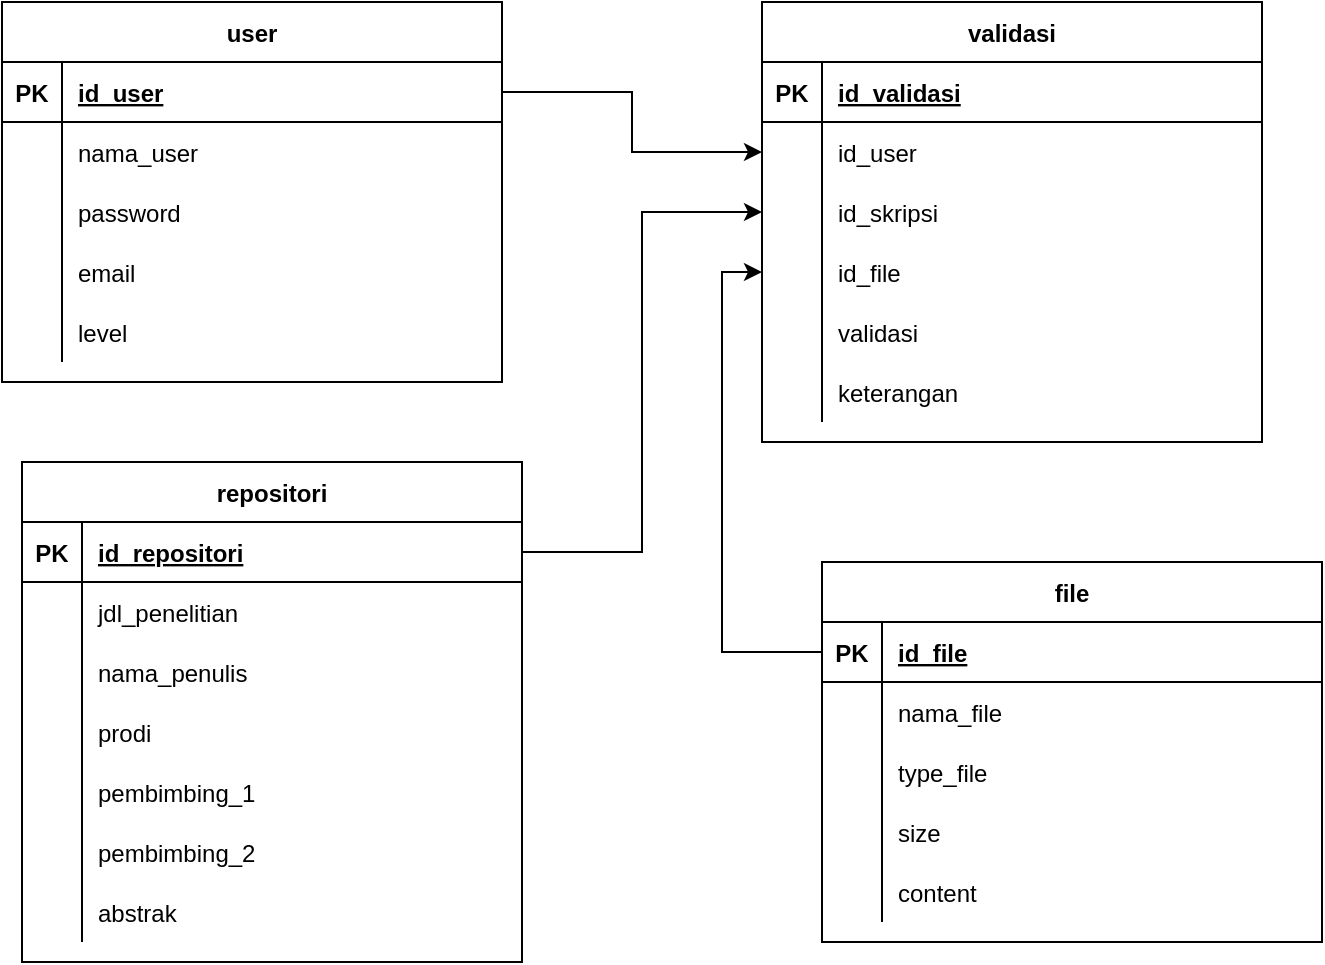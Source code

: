 <mxfile version="15.0.3" type="github">
  <diagram id="R2lEEEUBdFMjLlhIrx00" name="Page-1">
    <mxGraphModel dx="806" dy="522" grid="1" gridSize="10" guides="1" tooltips="1" connect="1" arrows="1" fold="1" page="1" pageScale="1" pageWidth="850" pageHeight="1100" math="0" shadow="0" extFonts="Permanent Marker^https://fonts.googleapis.com/css?family=Permanent+Marker">
      <root>
        <mxCell id="0" />
        <mxCell id="1" parent="0" />
        <mxCell id="C-vyLk0tnHw3VtMMgP7b-2" value="validasi" style="shape=table;startSize=30;container=1;collapsible=1;childLayout=tableLayout;fixedRows=1;rowLines=0;fontStyle=1;align=center;resizeLast=1;" parent="1" vertex="1">
          <mxGeometry x="500" y="120" width="250" height="220" as="geometry" />
        </mxCell>
        <mxCell id="C-vyLk0tnHw3VtMMgP7b-3" value="" style="shape=partialRectangle;collapsible=0;dropTarget=0;pointerEvents=0;fillColor=none;points=[[0,0.5],[1,0.5]];portConstraint=eastwest;top=0;left=0;right=0;bottom=1;" parent="C-vyLk0tnHw3VtMMgP7b-2" vertex="1">
          <mxGeometry y="30" width="250" height="30" as="geometry" />
        </mxCell>
        <mxCell id="C-vyLk0tnHw3VtMMgP7b-4" value="PK" style="shape=partialRectangle;overflow=hidden;connectable=0;fillColor=none;top=0;left=0;bottom=0;right=0;fontStyle=1;" parent="C-vyLk0tnHw3VtMMgP7b-3" vertex="1">
          <mxGeometry width="30" height="30" as="geometry" />
        </mxCell>
        <mxCell id="C-vyLk0tnHw3VtMMgP7b-5" value="id_validasi" style="shape=partialRectangle;overflow=hidden;connectable=0;fillColor=none;top=0;left=0;bottom=0;right=0;align=left;spacingLeft=6;fontStyle=5;" parent="C-vyLk0tnHw3VtMMgP7b-3" vertex="1">
          <mxGeometry x="30" width="220" height="30" as="geometry" />
        </mxCell>
        <mxCell id="JtGjOE6p_e_jFeNWXsGq-41" style="shape=partialRectangle;collapsible=0;dropTarget=0;pointerEvents=0;fillColor=none;points=[[0,0.5],[1,0.5]];portConstraint=eastwest;top=0;left=0;right=0;bottom=0;" parent="C-vyLk0tnHw3VtMMgP7b-2" vertex="1">
          <mxGeometry y="60" width="250" height="30" as="geometry" />
        </mxCell>
        <mxCell id="JtGjOE6p_e_jFeNWXsGq-42" style="shape=partialRectangle;overflow=hidden;connectable=0;fillColor=none;top=0;left=0;bottom=0;right=0;" parent="JtGjOE6p_e_jFeNWXsGq-41" vertex="1">
          <mxGeometry width="30" height="30" as="geometry" />
        </mxCell>
        <mxCell id="JtGjOE6p_e_jFeNWXsGq-43" value="id_user" style="shape=partialRectangle;overflow=hidden;connectable=0;fillColor=none;top=0;left=0;bottom=0;right=0;align=left;spacingLeft=6;" parent="JtGjOE6p_e_jFeNWXsGq-41" vertex="1">
          <mxGeometry x="30" width="220" height="30" as="geometry" />
        </mxCell>
        <mxCell id="C-vyLk0tnHw3VtMMgP7b-6" value="" style="shape=partialRectangle;collapsible=0;dropTarget=0;pointerEvents=0;fillColor=none;points=[[0,0.5],[1,0.5]];portConstraint=eastwest;top=0;left=0;right=0;bottom=0;" parent="C-vyLk0tnHw3VtMMgP7b-2" vertex="1">
          <mxGeometry y="90" width="250" height="30" as="geometry" />
        </mxCell>
        <mxCell id="C-vyLk0tnHw3VtMMgP7b-7" value="" style="shape=partialRectangle;overflow=hidden;connectable=0;fillColor=none;top=0;left=0;bottom=0;right=0;" parent="C-vyLk0tnHw3VtMMgP7b-6" vertex="1">
          <mxGeometry width="30" height="30" as="geometry" />
        </mxCell>
        <mxCell id="C-vyLk0tnHw3VtMMgP7b-8" value="id_skripsi" style="shape=partialRectangle;overflow=hidden;connectable=0;fillColor=none;top=0;left=0;bottom=0;right=0;align=left;spacingLeft=6;" parent="C-vyLk0tnHw3VtMMgP7b-6" vertex="1">
          <mxGeometry x="30" width="220" height="30" as="geometry" />
        </mxCell>
        <mxCell id="C-vyLk0tnHw3VtMMgP7b-9" value="" style="shape=partialRectangle;collapsible=0;dropTarget=0;pointerEvents=0;fillColor=none;points=[[0,0.5],[1,0.5]];portConstraint=eastwest;top=0;left=0;right=0;bottom=0;" parent="C-vyLk0tnHw3VtMMgP7b-2" vertex="1">
          <mxGeometry y="120" width="250" height="30" as="geometry" />
        </mxCell>
        <mxCell id="C-vyLk0tnHw3VtMMgP7b-10" value="" style="shape=partialRectangle;overflow=hidden;connectable=0;fillColor=none;top=0;left=0;bottom=0;right=0;" parent="C-vyLk0tnHw3VtMMgP7b-9" vertex="1">
          <mxGeometry width="30" height="30" as="geometry" />
        </mxCell>
        <mxCell id="C-vyLk0tnHw3VtMMgP7b-11" value="id_file" style="shape=partialRectangle;overflow=hidden;connectable=0;fillColor=none;top=0;left=0;bottom=0;right=0;align=left;spacingLeft=6;" parent="C-vyLk0tnHw3VtMMgP7b-9" vertex="1">
          <mxGeometry x="30" width="220" height="30" as="geometry" />
        </mxCell>
        <mxCell id="JtGjOE6p_e_jFeNWXsGq-44" style="shape=partialRectangle;collapsible=0;dropTarget=0;pointerEvents=0;fillColor=none;points=[[0,0.5],[1,0.5]];portConstraint=eastwest;top=0;left=0;right=0;bottom=0;" parent="C-vyLk0tnHw3VtMMgP7b-2" vertex="1">
          <mxGeometry y="150" width="250" height="30" as="geometry" />
        </mxCell>
        <mxCell id="JtGjOE6p_e_jFeNWXsGq-45" style="shape=partialRectangle;overflow=hidden;connectable=0;fillColor=none;top=0;left=0;bottom=0;right=0;" parent="JtGjOE6p_e_jFeNWXsGq-44" vertex="1">
          <mxGeometry width="30" height="30" as="geometry" />
        </mxCell>
        <mxCell id="JtGjOE6p_e_jFeNWXsGq-46" value="validasi" style="shape=partialRectangle;overflow=hidden;connectable=0;fillColor=none;top=0;left=0;bottom=0;right=0;align=left;spacingLeft=6;" parent="JtGjOE6p_e_jFeNWXsGq-44" vertex="1">
          <mxGeometry x="30" width="220" height="30" as="geometry" />
        </mxCell>
        <mxCell id="JtGjOE6p_e_jFeNWXsGq-47" style="shape=partialRectangle;collapsible=0;dropTarget=0;pointerEvents=0;fillColor=none;points=[[0,0.5],[1,0.5]];portConstraint=eastwest;top=0;left=0;right=0;bottom=0;" parent="C-vyLk0tnHw3VtMMgP7b-2" vertex="1">
          <mxGeometry y="180" width="250" height="30" as="geometry" />
        </mxCell>
        <mxCell id="JtGjOE6p_e_jFeNWXsGq-48" style="shape=partialRectangle;overflow=hidden;connectable=0;fillColor=none;top=0;left=0;bottom=0;right=0;" parent="JtGjOE6p_e_jFeNWXsGq-47" vertex="1">
          <mxGeometry width="30" height="30" as="geometry" />
        </mxCell>
        <mxCell id="JtGjOE6p_e_jFeNWXsGq-49" style="shape=partialRectangle;overflow=hidden;connectable=0;fillColor=none;top=0;left=0;bottom=0;right=0;align=left;spacingLeft=6;" parent="JtGjOE6p_e_jFeNWXsGq-47" vertex="1">
          <mxGeometry x="30" width="220" height="30" as="geometry" />
        </mxCell>
        <mxCell id="C-vyLk0tnHw3VtMMgP7b-13" value="file" style="shape=table;startSize=30;container=1;collapsible=1;childLayout=tableLayout;fixedRows=1;rowLines=0;fontStyle=1;align=center;resizeLast=1;" parent="1" vertex="1">
          <mxGeometry x="530" y="400" width="250" height="190" as="geometry" />
        </mxCell>
        <mxCell id="C-vyLk0tnHw3VtMMgP7b-14" value="" style="shape=partialRectangle;collapsible=0;dropTarget=0;pointerEvents=0;fillColor=none;points=[[0,0.5],[1,0.5]];portConstraint=eastwest;top=0;left=0;right=0;bottom=1;" parent="C-vyLk0tnHw3VtMMgP7b-13" vertex="1">
          <mxGeometry y="30" width="250" height="30" as="geometry" />
        </mxCell>
        <mxCell id="C-vyLk0tnHw3VtMMgP7b-15" value="PK" style="shape=partialRectangle;overflow=hidden;connectable=0;fillColor=none;top=0;left=0;bottom=0;right=0;fontStyle=1;" parent="C-vyLk0tnHw3VtMMgP7b-14" vertex="1">
          <mxGeometry width="30" height="30" as="geometry" />
        </mxCell>
        <mxCell id="C-vyLk0tnHw3VtMMgP7b-16" value="id_file" style="shape=partialRectangle;overflow=hidden;connectable=0;fillColor=none;top=0;left=0;bottom=0;right=0;align=left;spacingLeft=6;fontStyle=5;" parent="C-vyLk0tnHw3VtMMgP7b-14" vertex="1">
          <mxGeometry x="30" width="220" height="30" as="geometry" />
        </mxCell>
        <mxCell id="C-vyLk0tnHw3VtMMgP7b-17" value="" style="shape=partialRectangle;collapsible=0;dropTarget=0;pointerEvents=0;fillColor=none;points=[[0,0.5],[1,0.5]];portConstraint=eastwest;top=0;left=0;right=0;bottom=0;" parent="C-vyLk0tnHw3VtMMgP7b-13" vertex="1">
          <mxGeometry y="60" width="250" height="30" as="geometry" />
        </mxCell>
        <mxCell id="C-vyLk0tnHw3VtMMgP7b-18" value="" style="shape=partialRectangle;overflow=hidden;connectable=0;fillColor=none;top=0;left=0;bottom=0;right=0;" parent="C-vyLk0tnHw3VtMMgP7b-17" vertex="1">
          <mxGeometry width="30" height="30" as="geometry" />
        </mxCell>
        <mxCell id="C-vyLk0tnHw3VtMMgP7b-19" value="nama_file" style="shape=partialRectangle;overflow=hidden;connectable=0;fillColor=none;top=0;left=0;bottom=0;right=0;align=left;spacingLeft=6;" parent="C-vyLk0tnHw3VtMMgP7b-17" vertex="1">
          <mxGeometry x="30" width="220" height="30" as="geometry" />
        </mxCell>
        <mxCell id="C-vyLk0tnHw3VtMMgP7b-20" value="" style="shape=partialRectangle;collapsible=0;dropTarget=0;pointerEvents=0;fillColor=none;points=[[0,0.5],[1,0.5]];portConstraint=eastwest;top=0;left=0;right=0;bottom=0;" parent="C-vyLk0tnHw3VtMMgP7b-13" vertex="1">
          <mxGeometry y="90" width="250" height="30" as="geometry" />
        </mxCell>
        <mxCell id="C-vyLk0tnHw3VtMMgP7b-21" value="" style="shape=partialRectangle;overflow=hidden;connectable=0;fillColor=none;top=0;left=0;bottom=0;right=0;" parent="C-vyLk0tnHw3VtMMgP7b-20" vertex="1">
          <mxGeometry width="30" height="30" as="geometry" />
        </mxCell>
        <mxCell id="C-vyLk0tnHw3VtMMgP7b-22" value="type_file" style="shape=partialRectangle;overflow=hidden;connectable=0;fillColor=none;top=0;left=0;bottom=0;right=0;align=left;spacingLeft=6;" parent="C-vyLk0tnHw3VtMMgP7b-20" vertex="1">
          <mxGeometry x="30" width="220" height="30" as="geometry" />
        </mxCell>
        <mxCell id="JtGjOE6p_e_jFeNWXsGq-38" style="shape=partialRectangle;collapsible=0;dropTarget=0;pointerEvents=0;fillColor=none;points=[[0,0.5],[1,0.5]];portConstraint=eastwest;top=0;left=0;right=0;bottom=0;" parent="C-vyLk0tnHw3VtMMgP7b-13" vertex="1">
          <mxGeometry y="120" width="250" height="30" as="geometry" />
        </mxCell>
        <mxCell id="JtGjOE6p_e_jFeNWXsGq-39" style="shape=partialRectangle;overflow=hidden;connectable=0;fillColor=none;top=0;left=0;bottom=0;right=0;" parent="JtGjOE6p_e_jFeNWXsGq-38" vertex="1">
          <mxGeometry width="30" height="30" as="geometry" />
        </mxCell>
        <mxCell id="JtGjOE6p_e_jFeNWXsGq-40" value="size" style="shape=partialRectangle;overflow=hidden;connectable=0;fillColor=none;top=0;left=0;bottom=0;right=0;align=left;spacingLeft=6;" parent="JtGjOE6p_e_jFeNWXsGq-38" vertex="1">
          <mxGeometry x="30" width="220" height="30" as="geometry" />
        </mxCell>
        <mxCell id="JtGjOE6p_e_jFeNWXsGq-35" style="shape=partialRectangle;collapsible=0;dropTarget=0;pointerEvents=0;fillColor=none;points=[[0,0.5],[1,0.5]];portConstraint=eastwest;top=0;left=0;right=0;bottom=0;" parent="C-vyLk0tnHw3VtMMgP7b-13" vertex="1">
          <mxGeometry y="150" width="250" height="30" as="geometry" />
        </mxCell>
        <mxCell id="JtGjOE6p_e_jFeNWXsGq-36" style="shape=partialRectangle;overflow=hidden;connectable=0;fillColor=none;top=0;left=0;bottom=0;right=0;" parent="JtGjOE6p_e_jFeNWXsGq-35" vertex="1">
          <mxGeometry width="30" height="30" as="geometry" />
        </mxCell>
        <mxCell id="JtGjOE6p_e_jFeNWXsGq-37" value="content" style="shape=partialRectangle;overflow=hidden;connectable=0;fillColor=none;top=0;left=0;bottom=0;right=0;align=left;spacingLeft=6;" parent="JtGjOE6p_e_jFeNWXsGq-35" vertex="1">
          <mxGeometry x="30" width="220" height="30" as="geometry" />
        </mxCell>
        <mxCell id="C-vyLk0tnHw3VtMMgP7b-23" value="user" style="shape=table;startSize=30;container=1;collapsible=1;childLayout=tableLayout;fixedRows=1;rowLines=0;fontStyle=1;align=center;resizeLast=1;" parent="1" vertex="1">
          <mxGeometry x="120" y="120" width="250" height="190" as="geometry" />
        </mxCell>
        <mxCell id="C-vyLk0tnHw3VtMMgP7b-24" value="" style="shape=partialRectangle;collapsible=0;dropTarget=0;pointerEvents=0;fillColor=none;points=[[0,0.5],[1,0.5]];portConstraint=eastwest;top=0;left=0;right=0;bottom=1;" parent="C-vyLk0tnHw3VtMMgP7b-23" vertex="1">
          <mxGeometry y="30" width="250" height="30" as="geometry" />
        </mxCell>
        <mxCell id="C-vyLk0tnHw3VtMMgP7b-25" value="PK" style="shape=partialRectangle;overflow=hidden;connectable=0;fillColor=none;top=0;left=0;bottom=0;right=0;fontStyle=1;" parent="C-vyLk0tnHw3VtMMgP7b-24" vertex="1">
          <mxGeometry width="30" height="30" as="geometry" />
        </mxCell>
        <mxCell id="C-vyLk0tnHw3VtMMgP7b-26" value="id_user" style="shape=partialRectangle;overflow=hidden;connectable=0;fillColor=none;top=0;left=0;bottom=0;right=0;align=left;spacingLeft=6;fontStyle=5;" parent="C-vyLk0tnHw3VtMMgP7b-24" vertex="1">
          <mxGeometry x="30" width="220" height="30" as="geometry" />
        </mxCell>
        <mxCell id="C-vyLk0tnHw3VtMMgP7b-27" value="" style="shape=partialRectangle;collapsible=0;dropTarget=0;pointerEvents=0;fillColor=none;points=[[0,0.5],[1,0.5]];portConstraint=eastwest;top=0;left=0;right=0;bottom=0;" parent="C-vyLk0tnHw3VtMMgP7b-23" vertex="1">
          <mxGeometry y="60" width="250" height="30" as="geometry" />
        </mxCell>
        <mxCell id="C-vyLk0tnHw3VtMMgP7b-28" value="" style="shape=partialRectangle;overflow=hidden;connectable=0;fillColor=none;top=0;left=0;bottom=0;right=0;" parent="C-vyLk0tnHw3VtMMgP7b-27" vertex="1">
          <mxGeometry width="30" height="30" as="geometry" />
        </mxCell>
        <mxCell id="C-vyLk0tnHw3VtMMgP7b-29" value="nama_user" style="shape=partialRectangle;overflow=hidden;connectable=0;fillColor=none;top=0;left=0;bottom=0;right=0;align=left;spacingLeft=6;" parent="C-vyLk0tnHw3VtMMgP7b-27" vertex="1">
          <mxGeometry x="30" width="220" height="30" as="geometry" />
        </mxCell>
        <mxCell id="JtGjOE6p_e_jFeNWXsGq-4" style="shape=partialRectangle;collapsible=0;dropTarget=0;pointerEvents=0;fillColor=none;points=[[0,0.5],[1,0.5]];portConstraint=eastwest;top=0;left=0;right=0;bottom=0;" parent="C-vyLk0tnHw3VtMMgP7b-23" vertex="1">
          <mxGeometry y="90" width="250" height="30" as="geometry" />
        </mxCell>
        <mxCell id="JtGjOE6p_e_jFeNWXsGq-5" style="shape=partialRectangle;overflow=hidden;connectable=0;fillColor=none;top=0;left=0;bottom=0;right=0;" parent="JtGjOE6p_e_jFeNWXsGq-4" vertex="1">
          <mxGeometry width="30" height="30" as="geometry" />
        </mxCell>
        <mxCell id="JtGjOE6p_e_jFeNWXsGq-6" value="password" style="shape=partialRectangle;overflow=hidden;connectable=0;fillColor=none;top=0;left=0;bottom=0;right=0;align=left;spacingLeft=6;" parent="JtGjOE6p_e_jFeNWXsGq-4" vertex="1">
          <mxGeometry x="30" width="220" height="30" as="geometry" />
        </mxCell>
        <mxCell id="JtGjOE6p_e_jFeNWXsGq-7" style="shape=partialRectangle;collapsible=0;dropTarget=0;pointerEvents=0;fillColor=none;points=[[0,0.5],[1,0.5]];portConstraint=eastwest;top=0;left=0;right=0;bottom=0;" parent="C-vyLk0tnHw3VtMMgP7b-23" vertex="1">
          <mxGeometry y="120" width="250" height="30" as="geometry" />
        </mxCell>
        <mxCell id="JtGjOE6p_e_jFeNWXsGq-8" style="shape=partialRectangle;overflow=hidden;connectable=0;fillColor=none;top=0;left=0;bottom=0;right=0;" parent="JtGjOE6p_e_jFeNWXsGq-7" vertex="1">
          <mxGeometry width="30" height="30" as="geometry" />
        </mxCell>
        <mxCell id="JtGjOE6p_e_jFeNWXsGq-9" value="email" style="shape=partialRectangle;overflow=hidden;connectable=0;fillColor=none;top=0;left=0;bottom=0;right=0;align=left;spacingLeft=6;" parent="JtGjOE6p_e_jFeNWXsGq-7" vertex="1">
          <mxGeometry x="30" width="220" height="30" as="geometry" />
        </mxCell>
        <mxCell id="JtGjOE6p_e_jFeNWXsGq-10" style="shape=partialRectangle;collapsible=0;dropTarget=0;pointerEvents=0;fillColor=none;points=[[0,0.5],[1,0.5]];portConstraint=eastwest;top=0;left=0;right=0;bottom=0;" parent="C-vyLk0tnHw3VtMMgP7b-23" vertex="1">
          <mxGeometry y="150" width="250" height="30" as="geometry" />
        </mxCell>
        <mxCell id="JtGjOE6p_e_jFeNWXsGq-11" style="shape=partialRectangle;overflow=hidden;connectable=0;fillColor=none;top=0;left=0;bottom=0;right=0;" parent="JtGjOE6p_e_jFeNWXsGq-10" vertex="1">
          <mxGeometry width="30" height="30" as="geometry" />
        </mxCell>
        <mxCell id="JtGjOE6p_e_jFeNWXsGq-12" value="level" style="shape=partialRectangle;overflow=hidden;connectable=0;fillColor=none;top=0;left=0;bottom=0;right=0;align=left;spacingLeft=6;" parent="JtGjOE6p_e_jFeNWXsGq-10" vertex="1">
          <mxGeometry x="30" width="220" height="30" as="geometry" />
        </mxCell>
        <mxCell id="JtGjOE6p_e_jFeNWXsGq-13" value="repositori" style="shape=table;startSize=30;container=1;collapsible=1;childLayout=tableLayout;fixedRows=1;rowLines=0;fontStyle=1;align=center;resizeLast=1;" parent="1" vertex="1">
          <mxGeometry x="130" y="350" width="250" height="250" as="geometry" />
        </mxCell>
        <mxCell id="JtGjOE6p_e_jFeNWXsGq-14" value="" style="shape=partialRectangle;collapsible=0;dropTarget=0;pointerEvents=0;fillColor=none;points=[[0,0.5],[1,0.5]];portConstraint=eastwest;top=0;left=0;right=0;bottom=1;" parent="JtGjOE6p_e_jFeNWXsGq-13" vertex="1">
          <mxGeometry y="30" width="250" height="30" as="geometry" />
        </mxCell>
        <mxCell id="JtGjOE6p_e_jFeNWXsGq-15" value="PK" style="shape=partialRectangle;overflow=hidden;connectable=0;fillColor=none;top=0;left=0;bottom=0;right=0;fontStyle=1;" parent="JtGjOE6p_e_jFeNWXsGq-14" vertex="1">
          <mxGeometry width="30" height="30" as="geometry" />
        </mxCell>
        <mxCell id="JtGjOE6p_e_jFeNWXsGq-16" value="id_repositori" style="shape=partialRectangle;overflow=hidden;connectable=0;fillColor=none;top=0;left=0;bottom=0;right=0;align=left;spacingLeft=6;fontStyle=5;" parent="JtGjOE6p_e_jFeNWXsGq-14" vertex="1">
          <mxGeometry x="30" width="220" height="30" as="geometry" />
        </mxCell>
        <mxCell id="JtGjOE6p_e_jFeNWXsGq-17" value="" style="shape=partialRectangle;collapsible=0;dropTarget=0;pointerEvents=0;fillColor=none;points=[[0,0.5],[1,0.5]];portConstraint=eastwest;top=0;left=0;right=0;bottom=0;" parent="JtGjOE6p_e_jFeNWXsGq-13" vertex="1">
          <mxGeometry y="60" width="250" height="30" as="geometry" />
        </mxCell>
        <mxCell id="JtGjOE6p_e_jFeNWXsGq-18" value="" style="shape=partialRectangle;overflow=hidden;connectable=0;fillColor=none;top=0;left=0;bottom=0;right=0;" parent="JtGjOE6p_e_jFeNWXsGq-17" vertex="1">
          <mxGeometry width="30" height="30" as="geometry" />
        </mxCell>
        <mxCell id="JtGjOE6p_e_jFeNWXsGq-19" value="jdl_penelitian" style="shape=partialRectangle;overflow=hidden;connectable=0;fillColor=none;top=0;left=0;bottom=0;right=0;align=left;spacingLeft=6;" parent="JtGjOE6p_e_jFeNWXsGq-17" vertex="1">
          <mxGeometry x="30" width="220" height="30" as="geometry" />
        </mxCell>
        <mxCell id="JtGjOE6p_e_jFeNWXsGq-20" style="shape=partialRectangle;collapsible=0;dropTarget=0;pointerEvents=0;fillColor=none;points=[[0,0.5],[1,0.5]];portConstraint=eastwest;top=0;left=0;right=0;bottom=0;" parent="JtGjOE6p_e_jFeNWXsGq-13" vertex="1">
          <mxGeometry y="90" width="250" height="30" as="geometry" />
        </mxCell>
        <mxCell id="JtGjOE6p_e_jFeNWXsGq-21" style="shape=partialRectangle;overflow=hidden;connectable=0;fillColor=none;top=0;left=0;bottom=0;right=0;" parent="JtGjOE6p_e_jFeNWXsGq-20" vertex="1">
          <mxGeometry width="30" height="30" as="geometry" />
        </mxCell>
        <mxCell id="JtGjOE6p_e_jFeNWXsGq-22" value="nama_penulis" style="shape=partialRectangle;overflow=hidden;connectable=0;fillColor=none;top=0;left=0;bottom=0;right=0;align=left;spacingLeft=6;" parent="JtGjOE6p_e_jFeNWXsGq-20" vertex="1">
          <mxGeometry x="30" width="220" height="30" as="geometry" />
        </mxCell>
        <mxCell id="JtGjOE6p_e_jFeNWXsGq-23" style="shape=partialRectangle;collapsible=0;dropTarget=0;pointerEvents=0;fillColor=none;points=[[0,0.5],[1,0.5]];portConstraint=eastwest;top=0;left=0;right=0;bottom=0;" parent="JtGjOE6p_e_jFeNWXsGq-13" vertex="1">
          <mxGeometry y="120" width="250" height="30" as="geometry" />
        </mxCell>
        <mxCell id="JtGjOE6p_e_jFeNWXsGq-24" style="shape=partialRectangle;overflow=hidden;connectable=0;fillColor=none;top=0;left=0;bottom=0;right=0;" parent="JtGjOE6p_e_jFeNWXsGq-23" vertex="1">
          <mxGeometry width="30" height="30" as="geometry" />
        </mxCell>
        <mxCell id="JtGjOE6p_e_jFeNWXsGq-25" value="prodi" style="shape=partialRectangle;overflow=hidden;connectable=0;fillColor=none;top=0;left=0;bottom=0;right=0;align=left;spacingLeft=6;" parent="JtGjOE6p_e_jFeNWXsGq-23" vertex="1">
          <mxGeometry x="30" width="220" height="30" as="geometry" />
        </mxCell>
        <mxCell id="JtGjOE6p_e_jFeNWXsGq-26" style="shape=partialRectangle;collapsible=0;dropTarget=0;pointerEvents=0;fillColor=none;points=[[0,0.5],[1,0.5]];portConstraint=eastwest;top=0;left=0;right=0;bottom=0;" parent="JtGjOE6p_e_jFeNWXsGq-13" vertex="1">
          <mxGeometry y="150" width="250" height="30" as="geometry" />
        </mxCell>
        <mxCell id="JtGjOE6p_e_jFeNWXsGq-27" style="shape=partialRectangle;overflow=hidden;connectable=0;fillColor=none;top=0;left=0;bottom=0;right=0;" parent="JtGjOE6p_e_jFeNWXsGq-26" vertex="1">
          <mxGeometry width="30" height="30" as="geometry" />
        </mxCell>
        <mxCell id="JtGjOE6p_e_jFeNWXsGq-28" value="pembimbing_1" style="shape=partialRectangle;overflow=hidden;connectable=0;fillColor=none;top=0;left=0;bottom=0;right=0;align=left;spacingLeft=6;" parent="JtGjOE6p_e_jFeNWXsGq-26" vertex="1">
          <mxGeometry x="30" width="220" height="30" as="geometry" />
        </mxCell>
        <mxCell id="JtGjOE6p_e_jFeNWXsGq-32" style="shape=partialRectangle;collapsible=0;dropTarget=0;pointerEvents=0;fillColor=none;points=[[0,0.5],[1,0.5]];portConstraint=eastwest;top=0;left=0;right=0;bottom=0;" parent="JtGjOE6p_e_jFeNWXsGq-13" vertex="1">
          <mxGeometry y="180" width="250" height="30" as="geometry" />
        </mxCell>
        <mxCell id="JtGjOE6p_e_jFeNWXsGq-33" style="shape=partialRectangle;overflow=hidden;connectable=0;fillColor=none;top=0;left=0;bottom=0;right=0;" parent="JtGjOE6p_e_jFeNWXsGq-32" vertex="1">
          <mxGeometry width="30" height="30" as="geometry" />
        </mxCell>
        <mxCell id="JtGjOE6p_e_jFeNWXsGq-34" value="pembimbing_2" style="shape=partialRectangle;overflow=hidden;connectable=0;fillColor=none;top=0;left=0;bottom=0;right=0;align=left;spacingLeft=6;" parent="JtGjOE6p_e_jFeNWXsGq-32" vertex="1">
          <mxGeometry x="30" width="220" height="30" as="geometry" />
        </mxCell>
        <mxCell id="JtGjOE6p_e_jFeNWXsGq-29" style="shape=partialRectangle;collapsible=0;dropTarget=0;pointerEvents=0;fillColor=none;points=[[0,0.5],[1,0.5]];portConstraint=eastwest;top=0;left=0;right=0;bottom=0;" parent="JtGjOE6p_e_jFeNWXsGq-13" vertex="1">
          <mxGeometry y="210" width="250" height="30" as="geometry" />
        </mxCell>
        <mxCell id="JtGjOE6p_e_jFeNWXsGq-30" style="shape=partialRectangle;overflow=hidden;connectable=0;fillColor=none;top=0;left=0;bottom=0;right=0;" parent="JtGjOE6p_e_jFeNWXsGq-29" vertex="1">
          <mxGeometry width="30" height="30" as="geometry" />
        </mxCell>
        <mxCell id="JtGjOE6p_e_jFeNWXsGq-31" value="abstrak" style="shape=partialRectangle;overflow=hidden;connectable=0;fillColor=none;top=0;left=0;bottom=0;right=0;align=left;spacingLeft=6;" parent="JtGjOE6p_e_jFeNWXsGq-29" vertex="1">
          <mxGeometry x="30" width="220" height="30" as="geometry" />
        </mxCell>
        <mxCell id="JtGjOE6p_e_jFeNWXsGq-51" value="keterangan" style="shape=partialRectangle;overflow=hidden;connectable=0;fillColor=none;top=0;left=0;bottom=0;right=0;align=left;spacingLeft=6;" parent="1" vertex="1">
          <mxGeometry x="530" y="300" width="220" height="30" as="geometry" />
        </mxCell>
        <mxCell id="JtGjOE6p_e_jFeNWXsGq-52" style="edgeStyle=orthogonalEdgeStyle;rounded=0;orthogonalLoop=1;jettySize=auto;html=1;exitX=0;exitY=0.5;exitDx=0;exitDy=0;entryX=0;entryY=0.5;entryDx=0;entryDy=0;" parent="1" source="C-vyLk0tnHw3VtMMgP7b-14" target="C-vyLk0tnHw3VtMMgP7b-9" edge="1">
          <mxGeometry relative="1" as="geometry" />
        </mxCell>
        <mxCell id="JtGjOE6p_e_jFeNWXsGq-53" style="edgeStyle=orthogonalEdgeStyle;rounded=0;orthogonalLoop=1;jettySize=auto;html=1;exitX=1;exitY=0.5;exitDx=0;exitDy=0;entryX=0;entryY=0.5;entryDx=0;entryDy=0;" parent="1" source="JtGjOE6p_e_jFeNWXsGq-14" target="C-vyLk0tnHw3VtMMgP7b-6" edge="1">
          <mxGeometry relative="1" as="geometry" />
        </mxCell>
        <mxCell id="JtGjOE6p_e_jFeNWXsGq-54" style="edgeStyle=orthogonalEdgeStyle;rounded=0;orthogonalLoop=1;jettySize=auto;html=1;exitX=1;exitY=0.5;exitDx=0;exitDy=0;entryX=0;entryY=0.5;entryDx=0;entryDy=0;" parent="1" source="C-vyLk0tnHw3VtMMgP7b-24" target="JtGjOE6p_e_jFeNWXsGq-41" edge="1">
          <mxGeometry relative="1" as="geometry" />
        </mxCell>
      </root>
    </mxGraphModel>
  </diagram>
</mxfile>
